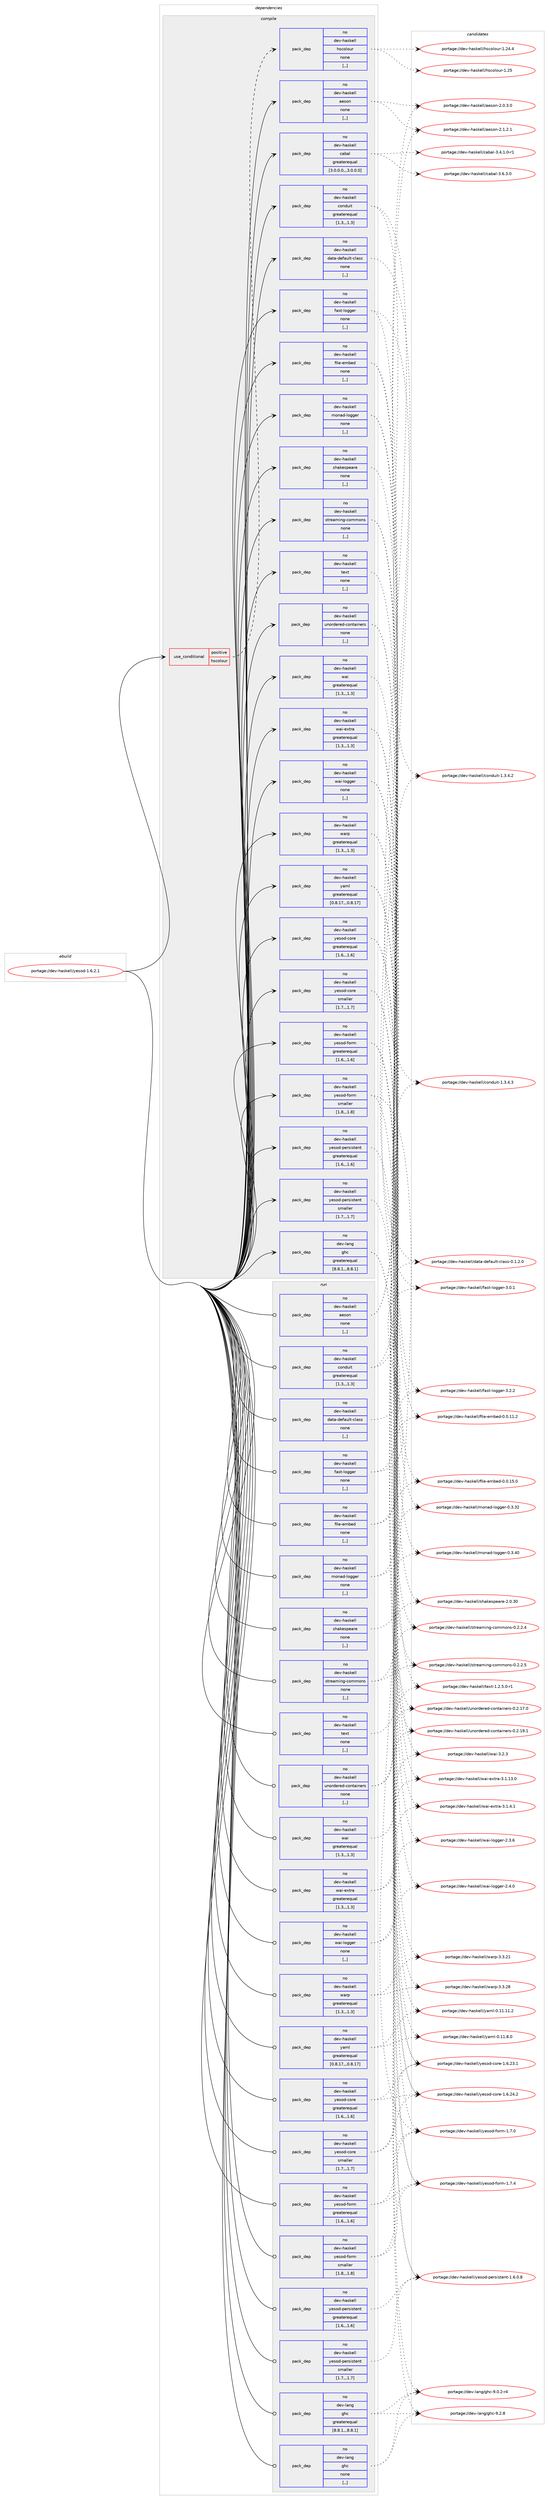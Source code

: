 digraph prolog {

# *************
# Graph options
# *************

newrank=true;
concentrate=true;
compound=true;
graph [rankdir=LR,fontname=Helvetica,fontsize=10,ranksep=1.5];#, ranksep=2.5, nodesep=0.2];
edge  [arrowhead=vee];
node  [fontname=Helvetica,fontsize=10];

# **********
# The ebuild
# **********

subgraph cluster_leftcol {
color=gray;
rank=same;
label=<<i>ebuild</i>>;
id [label="portage://dev-haskell/yesod-1.6.2.1", color=red, width=4, href="../dev-haskell/yesod-1.6.2.1.svg"];
}

# ****************
# The dependencies
# ****************

subgraph cluster_midcol {
color=gray;
label=<<i>dependencies</i>>;
subgraph cluster_compile {
fillcolor="#eeeeee";
style=filled;
label=<<i>compile</i>>;
subgraph cond20766 {
dependency89578 [label=<<TABLE BORDER="0" CELLBORDER="1" CELLSPACING="0" CELLPADDING="4"><TR><TD ROWSPAN="3" CELLPADDING="10">use_conditional</TD></TR><TR><TD>positive</TD></TR><TR><TD>hscolour</TD></TR></TABLE>>, shape=none, color=red];
subgraph pack67788 {
dependency89579 [label=<<TABLE BORDER="0" CELLBORDER="1" CELLSPACING="0" CELLPADDING="4" WIDTH="220"><TR><TD ROWSPAN="6" CELLPADDING="30">pack_dep</TD></TR><TR><TD WIDTH="110">no</TD></TR><TR><TD>dev-haskell</TD></TR><TR><TD>hscolour</TD></TR><TR><TD>none</TD></TR><TR><TD>[,,]</TD></TR></TABLE>>, shape=none, color=blue];
}
dependency89578:e -> dependency89579:w [weight=20,style="dashed",arrowhead="vee"];
}
id:e -> dependency89578:w [weight=20,style="solid",arrowhead="vee"];
subgraph pack67789 {
dependency89580 [label=<<TABLE BORDER="0" CELLBORDER="1" CELLSPACING="0" CELLPADDING="4" WIDTH="220"><TR><TD ROWSPAN="6" CELLPADDING="30">pack_dep</TD></TR><TR><TD WIDTH="110">no</TD></TR><TR><TD>dev-haskell</TD></TR><TR><TD>aeson</TD></TR><TR><TD>none</TD></TR><TR><TD>[,,]</TD></TR></TABLE>>, shape=none, color=blue];
}
id:e -> dependency89580:w [weight=20,style="solid",arrowhead="vee"];
subgraph pack67790 {
dependency89581 [label=<<TABLE BORDER="0" CELLBORDER="1" CELLSPACING="0" CELLPADDING="4" WIDTH="220"><TR><TD ROWSPAN="6" CELLPADDING="30">pack_dep</TD></TR><TR><TD WIDTH="110">no</TD></TR><TR><TD>dev-haskell</TD></TR><TR><TD>cabal</TD></TR><TR><TD>greaterequal</TD></TR><TR><TD>[3.0.0.0,,,3.0.0.0]</TD></TR></TABLE>>, shape=none, color=blue];
}
id:e -> dependency89581:w [weight=20,style="solid",arrowhead="vee"];
subgraph pack67791 {
dependency89582 [label=<<TABLE BORDER="0" CELLBORDER="1" CELLSPACING="0" CELLPADDING="4" WIDTH="220"><TR><TD ROWSPAN="6" CELLPADDING="30">pack_dep</TD></TR><TR><TD WIDTH="110">no</TD></TR><TR><TD>dev-haskell</TD></TR><TR><TD>conduit</TD></TR><TR><TD>greaterequal</TD></TR><TR><TD>[1.3,,,1.3]</TD></TR></TABLE>>, shape=none, color=blue];
}
id:e -> dependency89582:w [weight=20,style="solid",arrowhead="vee"];
subgraph pack67792 {
dependency89583 [label=<<TABLE BORDER="0" CELLBORDER="1" CELLSPACING="0" CELLPADDING="4" WIDTH="220"><TR><TD ROWSPAN="6" CELLPADDING="30">pack_dep</TD></TR><TR><TD WIDTH="110">no</TD></TR><TR><TD>dev-haskell</TD></TR><TR><TD>data-default-class</TD></TR><TR><TD>none</TD></TR><TR><TD>[,,]</TD></TR></TABLE>>, shape=none, color=blue];
}
id:e -> dependency89583:w [weight=20,style="solid",arrowhead="vee"];
subgraph pack67793 {
dependency89584 [label=<<TABLE BORDER="0" CELLBORDER="1" CELLSPACING="0" CELLPADDING="4" WIDTH="220"><TR><TD ROWSPAN="6" CELLPADDING="30">pack_dep</TD></TR><TR><TD WIDTH="110">no</TD></TR><TR><TD>dev-haskell</TD></TR><TR><TD>fast-logger</TD></TR><TR><TD>none</TD></TR><TR><TD>[,,]</TD></TR></TABLE>>, shape=none, color=blue];
}
id:e -> dependency89584:w [weight=20,style="solid",arrowhead="vee"];
subgraph pack67794 {
dependency89585 [label=<<TABLE BORDER="0" CELLBORDER="1" CELLSPACING="0" CELLPADDING="4" WIDTH="220"><TR><TD ROWSPAN="6" CELLPADDING="30">pack_dep</TD></TR><TR><TD WIDTH="110">no</TD></TR><TR><TD>dev-haskell</TD></TR><TR><TD>file-embed</TD></TR><TR><TD>none</TD></TR><TR><TD>[,,]</TD></TR></TABLE>>, shape=none, color=blue];
}
id:e -> dependency89585:w [weight=20,style="solid",arrowhead="vee"];
subgraph pack67795 {
dependency89586 [label=<<TABLE BORDER="0" CELLBORDER="1" CELLSPACING="0" CELLPADDING="4" WIDTH="220"><TR><TD ROWSPAN="6" CELLPADDING="30">pack_dep</TD></TR><TR><TD WIDTH="110">no</TD></TR><TR><TD>dev-haskell</TD></TR><TR><TD>monad-logger</TD></TR><TR><TD>none</TD></TR><TR><TD>[,,]</TD></TR></TABLE>>, shape=none, color=blue];
}
id:e -> dependency89586:w [weight=20,style="solid",arrowhead="vee"];
subgraph pack67796 {
dependency89587 [label=<<TABLE BORDER="0" CELLBORDER="1" CELLSPACING="0" CELLPADDING="4" WIDTH="220"><TR><TD ROWSPAN="6" CELLPADDING="30">pack_dep</TD></TR><TR><TD WIDTH="110">no</TD></TR><TR><TD>dev-haskell</TD></TR><TR><TD>shakespeare</TD></TR><TR><TD>none</TD></TR><TR><TD>[,,]</TD></TR></TABLE>>, shape=none, color=blue];
}
id:e -> dependency89587:w [weight=20,style="solid",arrowhead="vee"];
subgraph pack67797 {
dependency89588 [label=<<TABLE BORDER="0" CELLBORDER="1" CELLSPACING="0" CELLPADDING="4" WIDTH="220"><TR><TD ROWSPAN="6" CELLPADDING="30">pack_dep</TD></TR><TR><TD WIDTH="110">no</TD></TR><TR><TD>dev-haskell</TD></TR><TR><TD>streaming-commons</TD></TR><TR><TD>none</TD></TR><TR><TD>[,,]</TD></TR></TABLE>>, shape=none, color=blue];
}
id:e -> dependency89588:w [weight=20,style="solid",arrowhead="vee"];
subgraph pack67798 {
dependency89589 [label=<<TABLE BORDER="0" CELLBORDER="1" CELLSPACING="0" CELLPADDING="4" WIDTH="220"><TR><TD ROWSPAN="6" CELLPADDING="30">pack_dep</TD></TR><TR><TD WIDTH="110">no</TD></TR><TR><TD>dev-haskell</TD></TR><TR><TD>text</TD></TR><TR><TD>none</TD></TR><TR><TD>[,,]</TD></TR></TABLE>>, shape=none, color=blue];
}
id:e -> dependency89589:w [weight=20,style="solid",arrowhead="vee"];
subgraph pack67799 {
dependency89590 [label=<<TABLE BORDER="0" CELLBORDER="1" CELLSPACING="0" CELLPADDING="4" WIDTH="220"><TR><TD ROWSPAN="6" CELLPADDING="30">pack_dep</TD></TR><TR><TD WIDTH="110">no</TD></TR><TR><TD>dev-haskell</TD></TR><TR><TD>unordered-containers</TD></TR><TR><TD>none</TD></TR><TR><TD>[,,]</TD></TR></TABLE>>, shape=none, color=blue];
}
id:e -> dependency89590:w [weight=20,style="solid",arrowhead="vee"];
subgraph pack67800 {
dependency89591 [label=<<TABLE BORDER="0" CELLBORDER="1" CELLSPACING="0" CELLPADDING="4" WIDTH="220"><TR><TD ROWSPAN="6" CELLPADDING="30">pack_dep</TD></TR><TR><TD WIDTH="110">no</TD></TR><TR><TD>dev-haskell</TD></TR><TR><TD>wai</TD></TR><TR><TD>greaterequal</TD></TR><TR><TD>[1.3,,,1.3]</TD></TR></TABLE>>, shape=none, color=blue];
}
id:e -> dependency89591:w [weight=20,style="solid",arrowhead="vee"];
subgraph pack67801 {
dependency89592 [label=<<TABLE BORDER="0" CELLBORDER="1" CELLSPACING="0" CELLPADDING="4" WIDTH="220"><TR><TD ROWSPAN="6" CELLPADDING="30">pack_dep</TD></TR><TR><TD WIDTH="110">no</TD></TR><TR><TD>dev-haskell</TD></TR><TR><TD>wai-extra</TD></TR><TR><TD>greaterequal</TD></TR><TR><TD>[1.3,,,1.3]</TD></TR></TABLE>>, shape=none, color=blue];
}
id:e -> dependency89592:w [weight=20,style="solid",arrowhead="vee"];
subgraph pack67802 {
dependency89593 [label=<<TABLE BORDER="0" CELLBORDER="1" CELLSPACING="0" CELLPADDING="4" WIDTH="220"><TR><TD ROWSPAN="6" CELLPADDING="30">pack_dep</TD></TR><TR><TD WIDTH="110">no</TD></TR><TR><TD>dev-haskell</TD></TR><TR><TD>wai-logger</TD></TR><TR><TD>none</TD></TR><TR><TD>[,,]</TD></TR></TABLE>>, shape=none, color=blue];
}
id:e -> dependency89593:w [weight=20,style="solid",arrowhead="vee"];
subgraph pack67803 {
dependency89594 [label=<<TABLE BORDER="0" CELLBORDER="1" CELLSPACING="0" CELLPADDING="4" WIDTH="220"><TR><TD ROWSPAN="6" CELLPADDING="30">pack_dep</TD></TR><TR><TD WIDTH="110">no</TD></TR><TR><TD>dev-haskell</TD></TR><TR><TD>warp</TD></TR><TR><TD>greaterequal</TD></TR><TR><TD>[1.3,,,1.3]</TD></TR></TABLE>>, shape=none, color=blue];
}
id:e -> dependency89594:w [weight=20,style="solid",arrowhead="vee"];
subgraph pack67804 {
dependency89595 [label=<<TABLE BORDER="0" CELLBORDER="1" CELLSPACING="0" CELLPADDING="4" WIDTH="220"><TR><TD ROWSPAN="6" CELLPADDING="30">pack_dep</TD></TR><TR><TD WIDTH="110">no</TD></TR><TR><TD>dev-haskell</TD></TR><TR><TD>yaml</TD></TR><TR><TD>greaterequal</TD></TR><TR><TD>[0.8.17,,,0.8.17]</TD></TR></TABLE>>, shape=none, color=blue];
}
id:e -> dependency89595:w [weight=20,style="solid",arrowhead="vee"];
subgraph pack67805 {
dependency89596 [label=<<TABLE BORDER="0" CELLBORDER="1" CELLSPACING="0" CELLPADDING="4" WIDTH="220"><TR><TD ROWSPAN="6" CELLPADDING="30">pack_dep</TD></TR><TR><TD WIDTH="110">no</TD></TR><TR><TD>dev-haskell</TD></TR><TR><TD>yesod-core</TD></TR><TR><TD>greaterequal</TD></TR><TR><TD>[1.6,,,1.6]</TD></TR></TABLE>>, shape=none, color=blue];
}
id:e -> dependency89596:w [weight=20,style="solid",arrowhead="vee"];
subgraph pack67806 {
dependency89597 [label=<<TABLE BORDER="0" CELLBORDER="1" CELLSPACING="0" CELLPADDING="4" WIDTH="220"><TR><TD ROWSPAN="6" CELLPADDING="30">pack_dep</TD></TR><TR><TD WIDTH="110">no</TD></TR><TR><TD>dev-haskell</TD></TR><TR><TD>yesod-core</TD></TR><TR><TD>smaller</TD></TR><TR><TD>[1.7,,,1.7]</TD></TR></TABLE>>, shape=none, color=blue];
}
id:e -> dependency89597:w [weight=20,style="solid",arrowhead="vee"];
subgraph pack67807 {
dependency89598 [label=<<TABLE BORDER="0" CELLBORDER="1" CELLSPACING="0" CELLPADDING="4" WIDTH="220"><TR><TD ROWSPAN="6" CELLPADDING="30">pack_dep</TD></TR><TR><TD WIDTH="110">no</TD></TR><TR><TD>dev-haskell</TD></TR><TR><TD>yesod-form</TD></TR><TR><TD>greaterequal</TD></TR><TR><TD>[1.6,,,1.6]</TD></TR></TABLE>>, shape=none, color=blue];
}
id:e -> dependency89598:w [weight=20,style="solid",arrowhead="vee"];
subgraph pack67808 {
dependency89599 [label=<<TABLE BORDER="0" CELLBORDER="1" CELLSPACING="0" CELLPADDING="4" WIDTH="220"><TR><TD ROWSPAN="6" CELLPADDING="30">pack_dep</TD></TR><TR><TD WIDTH="110">no</TD></TR><TR><TD>dev-haskell</TD></TR><TR><TD>yesod-form</TD></TR><TR><TD>smaller</TD></TR><TR><TD>[1.8,,,1.8]</TD></TR></TABLE>>, shape=none, color=blue];
}
id:e -> dependency89599:w [weight=20,style="solid",arrowhead="vee"];
subgraph pack67809 {
dependency89600 [label=<<TABLE BORDER="0" CELLBORDER="1" CELLSPACING="0" CELLPADDING="4" WIDTH="220"><TR><TD ROWSPAN="6" CELLPADDING="30">pack_dep</TD></TR><TR><TD WIDTH="110">no</TD></TR><TR><TD>dev-haskell</TD></TR><TR><TD>yesod-persistent</TD></TR><TR><TD>greaterequal</TD></TR><TR><TD>[1.6,,,1.6]</TD></TR></TABLE>>, shape=none, color=blue];
}
id:e -> dependency89600:w [weight=20,style="solid",arrowhead="vee"];
subgraph pack67810 {
dependency89601 [label=<<TABLE BORDER="0" CELLBORDER="1" CELLSPACING="0" CELLPADDING="4" WIDTH="220"><TR><TD ROWSPAN="6" CELLPADDING="30">pack_dep</TD></TR><TR><TD WIDTH="110">no</TD></TR><TR><TD>dev-haskell</TD></TR><TR><TD>yesod-persistent</TD></TR><TR><TD>smaller</TD></TR><TR><TD>[1.7,,,1.7]</TD></TR></TABLE>>, shape=none, color=blue];
}
id:e -> dependency89601:w [weight=20,style="solid",arrowhead="vee"];
subgraph pack67811 {
dependency89602 [label=<<TABLE BORDER="0" CELLBORDER="1" CELLSPACING="0" CELLPADDING="4" WIDTH="220"><TR><TD ROWSPAN="6" CELLPADDING="30">pack_dep</TD></TR><TR><TD WIDTH="110">no</TD></TR><TR><TD>dev-lang</TD></TR><TR><TD>ghc</TD></TR><TR><TD>greaterequal</TD></TR><TR><TD>[8.8.1,,,8.8.1]</TD></TR></TABLE>>, shape=none, color=blue];
}
id:e -> dependency89602:w [weight=20,style="solid",arrowhead="vee"];
}
subgraph cluster_compileandrun {
fillcolor="#eeeeee";
style=filled;
label=<<i>compile and run</i>>;
}
subgraph cluster_run {
fillcolor="#eeeeee";
style=filled;
label=<<i>run</i>>;
subgraph pack67812 {
dependency89603 [label=<<TABLE BORDER="0" CELLBORDER="1" CELLSPACING="0" CELLPADDING="4" WIDTH="220"><TR><TD ROWSPAN="6" CELLPADDING="30">pack_dep</TD></TR><TR><TD WIDTH="110">no</TD></TR><TR><TD>dev-haskell</TD></TR><TR><TD>aeson</TD></TR><TR><TD>none</TD></TR><TR><TD>[,,]</TD></TR></TABLE>>, shape=none, color=blue];
}
id:e -> dependency89603:w [weight=20,style="solid",arrowhead="odot"];
subgraph pack67813 {
dependency89604 [label=<<TABLE BORDER="0" CELLBORDER="1" CELLSPACING="0" CELLPADDING="4" WIDTH="220"><TR><TD ROWSPAN="6" CELLPADDING="30">pack_dep</TD></TR><TR><TD WIDTH="110">no</TD></TR><TR><TD>dev-haskell</TD></TR><TR><TD>conduit</TD></TR><TR><TD>greaterequal</TD></TR><TR><TD>[1.3,,,1.3]</TD></TR></TABLE>>, shape=none, color=blue];
}
id:e -> dependency89604:w [weight=20,style="solid",arrowhead="odot"];
subgraph pack67814 {
dependency89605 [label=<<TABLE BORDER="0" CELLBORDER="1" CELLSPACING="0" CELLPADDING="4" WIDTH="220"><TR><TD ROWSPAN="6" CELLPADDING="30">pack_dep</TD></TR><TR><TD WIDTH="110">no</TD></TR><TR><TD>dev-haskell</TD></TR><TR><TD>data-default-class</TD></TR><TR><TD>none</TD></TR><TR><TD>[,,]</TD></TR></TABLE>>, shape=none, color=blue];
}
id:e -> dependency89605:w [weight=20,style="solid",arrowhead="odot"];
subgraph pack67815 {
dependency89606 [label=<<TABLE BORDER="0" CELLBORDER="1" CELLSPACING="0" CELLPADDING="4" WIDTH="220"><TR><TD ROWSPAN="6" CELLPADDING="30">pack_dep</TD></TR><TR><TD WIDTH="110">no</TD></TR><TR><TD>dev-haskell</TD></TR><TR><TD>fast-logger</TD></TR><TR><TD>none</TD></TR><TR><TD>[,,]</TD></TR></TABLE>>, shape=none, color=blue];
}
id:e -> dependency89606:w [weight=20,style="solid",arrowhead="odot"];
subgraph pack67816 {
dependency89607 [label=<<TABLE BORDER="0" CELLBORDER="1" CELLSPACING="0" CELLPADDING="4" WIDTH="220"><TR><TD ROWSPAN="6" CELLPADDING="30">pack_dep</TD></TR><TR><TD WIDTH="110">no</TD></TR><TR><TD>dev-haskell</TD></TR><TR><TD>file-embed</TD></TR><TR><TD>none</TD></TR><TR><TD>[,,]</TD></TR></TABLE>>, shape=none, color=blue];
}
id:e -> dependency89607:w [weight=20,style="solid",arrowhead="odot"];
subgraph pack67817 {
dependency89608 [label=<<TABLE BORDER="0" CELLBORDER="1" CELLSPACING="0" CELLPADDING="4" WIDTH="220"><TR><TD ROWSPAN="6" CELLPADDING="30">pack_dep</TD></TR><TR><TD WIDTH="110">no</TD></TR><TR><TD>dev-haskell</TD></TR><TR><TD>monad-logger</TD></TR><TR><TD>none</TD></TR><TR><TD>[,,]</TD></TR></TABLE>>, shape=none, color=blue];
}
id:e -> dependency89608:w [weight=20,style="solid",arrowhead="odot"];
subgraph pack67818 {
dependency89609 [label=<<TABLE BORDER="0" CELLBORDER="1" CELLSPACING="0" CELLPADDING="4" WIDTH="220"><TR><TD ROWSPAN="6" CELLPADDING="30">pack_dep</TD></TR><TR><TD WIDTH="110">no</TD></TR><TR><TD>dev-haskell</TD></TR><TR><TD>shakespeare</TD></TR><TR><TD>none</TD></TR><TR><TD>[,,]</TD></TR></TABLE>>, shape=none, color=blue];
}
id:e -> dependency89609:w [weight=20,style="solid",arrowhead="odot"];
subgraph pack67819 {
dependency89610 [label=<<TABLE BORDER="0" CELLBORDER="1" CELLSPACING="0" CELLPADDING="4" WIDTH="220"><TR><TD ROWSPAN="6" CELLPADDING="30">pack_dep</TD></TR><TR><TD WIDTH="110">no</TD></TR><TR><TD>dev-haskell</TD></TR><TR><TD>streaming-commons</TD></TR><TR><TD>none</TD></TR><TR><TD>[,,]</TD></TR></TABLE>>, shape=none, color=blue];
}
id:e -> dependency89610:w [weight=20,style="solid",arrowhead="odot"];
subgraph pack67820 {
dependency89611 [label=<<TABLE BORDER="0" CELLBORDER="1" CELLSPACING="0" CELLPADDING="4" WIDTH="220"><TR><TD ROWSPAN="6" CELLPADDING="30">pack_dep</TD></TR><TR><TD WIDTH="110">no</TD></TR><TR><TD>dev-haskell</TD></TR><TR><TD>text</TD></TR><TR><TD>none</TD></TR><TR><TD>[,,]</TD></TR></TABLE>>, shape=none, color=blue];
}
id:e -> dependency89611:w [weight=20,style="solid",arrowhead="odot"];
subgraph pack67821 {
dependency89612 [label=<<TABLE BORDER="0" CELLBORDER="1" CELLSPACING="0" CELLPADDING="4" WIDTH="220"><TR><TD ROWSPAN="6" CELLPADDING="30">pack_dep</TD></TR><TR><TD WIDTH="110">no</TD></TR><TR><TD>dev-haskell</TD></TR><TR><TD>unordered-containers</TD></TR><TR><TD>none</TD></TR><TR><TD>[,,]</TD></TR></TABLE>>, shape=none, color=blue];
}
id:e -> dependency89612:w [weight=20,style="solid",arrowhead="odot"];
subgraph pack67822 {
dependency89613 [label=<<TABLE BORDER="0" CELLBORDER="1" CELLSPACING="0" CELLPADDING="4" WIDTH="220"><TR><TD ROWSPAN="6" CELLPADDING="30">pack_dep</TD></TR><TR><TD WIDTH="110">no</TD></TR><TR><TD>dev-haskell</TD></TR><TR><TD>wai</TD></TR><TR><TD>greaterequal</TD></TR><TR><TD>[1.3,,,1.3]</TD></TR></TABLE>>, shape=none, color=blue];
}
id:e -> dependency89613:w [weight=20,style="solid",arrowhead="odot"];
subgraph pack67823 {
dependency89614 [label=<<TABLE BORDER="0" CELLBORDER="1" CELLSPACING="0" CELLPADDING="4" WIDTH="220"><TR><TD ROWSPAN="6" CELLPADDING="30">pack_dep</TD></TR><TR><TD WIDTH="110">no</TD></TR><TR><TD>dev-haskell</TD></TR><TR><TD>wai-extra</TD></TR><TR><TD>greaterequal</TD></TR><TR><TD>[1.3,,,1.3]</TD></TR></TABLE>>, shape=none, color=blue];
}
id:e -> dependency89614:w [weight=20,style="solid",arrowhead="odot"];
subgraph pack67824 {
dependency89615 [label=<<TABLE BORDER="0" CELLBORDER="1" CELLSPACING="0" CELLPADDING="4" WIDTH="220"><TR><TD ROWSPAN="6" CELLPADDING="30">pack_dep</TD></TR><TR><TD WIDTH="110">no</TD></TR><TR><TD>dev-haskell</TD></TR><TR><TD>wai-logger</TD></TR><TR><TD>none</TD></TR><TR><TD>[,,]</TD></TR></TABLE>>, shape=none, color=blue];
}
id:e -> dependency89615:w [weight=20,style="solid",arrowhead="odot"];
subgraph pack67825 {
dependency89616 [label=<<TABLE BORDER="0" CELLBORDER="1" CELLSPACING="0" CELLPADDING="4" WIDTH="220"><TR><TD ROWSPAN="6" CELLPADDING="30">pack_dep</TD></TR><TR><TD WIDTH="110">no</TD></TR><TR><TD>dev-haskell</TD></TR><TR><TD>warp</TD></TR><TR><TD>greaterequal</TD></TR><TR><TD>[1.3,,,1.3]</TD></TR></TABLE>>, shape=none, color=blue];
}
id:e -> dependency89616:w [weight=20,style="solid",arrowhead="odot"];
subgraph pack67826 {
dependency89617 [label=<<TABLE BORDER="0" CELLBORDER="1" CELLSPACING="0" CELLPADDING="4" WIDTH="220"><TR><TD ROWSPAN="6" CELLPADDING="30">pack_dep</TD></TR><TR><TD WIDTH="110">no</TD></TR><TR><TD>dev-haskell</TD></TR><TR><TD>yaml</TD></TR><TR><TD>greaterequal</TD></TR><TR><TD>[0.8.17,,,0.8.17]</TD></TR></TABLE>>, shape=none, color=blue];
}
id:e -> dependency89617:w [weight=20,style="solid",arrowhead="odot"];
subgraph pack67827 {
dependency89618 [label=<<TABLE BORDER="0" CELLBORDER="1" CELLSPACING="0" CELLPADDING="4" WIDTH="220"><TR><TD ROWSPAN="6" CELLPADDING="30">pack_dep</TD></TR><TR><TD WIDTH="110">no</TD></TR><TR><TD>dev-haskell</TD></TR><TR><TD>yesod-core</TD></TR><TR><TD>greaterequal</TD></TR><TR><TD>[1.6,,,1.6]</TD></TR></TABLE>>, shape=none, color=blue];
}
id:e -> dependency89618:w [weight=20,style="solid",arrowhead="odot"];
subgraph pack67828 {
dependency89619 [label=<<TABLE BORDER="0" CELLBORDER="1" CELLSPACING="0" CELLPADDING="4" WIDTH="220"><TR><TD ROWSPAN="6" CELLPADDING="30">pack_dep</TD></TR><TR><TD WIDTH="110">no</TD></TR><TR><TD>dev-haskell</TD></TR><TR><TD>yesod-core</TD></TR><TR><TD>smaller</TD></TR><TR><TD>[1.7,,,1.7]</TD></TR></TABLE>>, shape=none, color=blue];
}
id:e -> dependency89619:w [weight=20,style="solid",arrowhead="odot"];
subgraph pack67829 {
dependency89620 [label=<<TABLE BORDER="0" CELLBORDER="1" CELLSPACING="0" CELLPADDING="4" WIDTH="220"><TR><TD ROWSPAN="6" CELLPADDING="30">pack_dep</TD></TR><TR><TD WIDTH="110">no</TD></TR><TR><TD>dev-haskell</TD></TR><TR><TD>yesod-form</TD></TR><TR><TD>greaterequal</TD></TR><TR><TD>[1.6,,,1.6]</TD></TR></TABLE>>, shape=none, color=blue];
}
id:e -> dependency89620:w [weight=20,style="solid",arrowhead="odot"];
subgraph pack67830 {
dependency89621 [label=<<TABLE BORDER="0" CELLBORDER="1" CELLSPACING="0" CELLPADDING="4" WIDTH="220"><TR><TD ROWSPAN="6" CELLPADDING="30">pack_dep</TD></TR><TR><TD WIDTH="110">no</TD></TR><TR><TD>dev-haskell</TD></TR><TR><TD>yesod-form</TD></TR><TR><TD>smaller</TD></TR><TR><TD>[1.8,,,1.8]</TD></TR></TABLE>>, shape=none, color=blue];
}
id:e -> dependency89621:w [weight=20,style="solid",arrowhead="odot"];
subgraph pack67831 {
dependency89622 [label=<<TABLE BORDER="0" CELLBORDER="1" CELLSPACING="0" CELLPADDING="4" WIDTH="220"><TR><TD ROWSPAN="6" CELLPADDING="30">pack_dep</TD></TR><TR><TD WIDTH="110">no</TD></TR><TR><TD>dev-haskell</TD></TR><TR><TD>yesod-persistent</TD></TR><TR><TD>greaterequal</TD></TR><TR><TD>[1.6,,,1.6]</TD></TR></TABLE>>, shape=none, color=blue];
}
id:e -> dependency89622:w [weight=20,style="solid",arrowhead="odot"];
subgraph pack67832 {
dependency89623 [label=<<TABLE BORDER="0" CELLBORDER="1" CELLSPACING="0" CELLPADDING="4" WIDTH="220"><TR><TD ROWSPAN="6" CELLPADDING="30">pack_dep</TD></TR><TR><TD WIDTH="110">no</TD></TR><TR><TD>dev-haskell</TD></TR><TR><TD>yesod-persistent</TD></TR><TR><TD>smaller</TD></TR><TR><TD>[1.7,,,1.7]</TD></TR></TABLE>>, shape=none, color=blue];
}
id:e -> dependency89623:w [weight=20,style="solid",arrowhead="odot"];
subgraph pack67833 {
dependency89624 [label=<<TABLE BORDER="0" CELLBORDER="1" CELLSPACING="0" CELLPADDING="4" WIDTH="220"><TR><TD ROWSPAN="6" CELLPADDING="30">pack_dep</TD></TR><TR><TD WIDTH="110">no</TD></TR><TR><TD>dev-lang</TD></TR><TR><TD>ghc</TD></TR><TR><TD>greaterequal</TD></TR><TR><TD>[8.8.1,,,8.8.1]</TD></TR></TABLE>>, shape=none, color=blue];
}
id:e -> dependency89624:w [weight=20,style="solid",arrowhead="odot"];
subgraph pack67834 {
dependency89625 [label=<<TABLE BORDER="0" CELLBORDER="1" CELLSPACING="0" CELLPADDING="4" WIDTH="220"><TR><TD ROWSPAN="6" CELLPADDING="30">pack_dep</TD></TR><TR><TD WIDTH="110">no</TD></TR><TR><TD>dev-lang</TD></TR><TR><TD>ghc</TD></TR><TR><TD>none</TD></TR><TR><TD>[,,]</TD></TR></TABLE>>, shape=none, color=blue];
}
id:e -> dependency89625:w [weight=20,style="solid",arrowhead="odot"];
}
}

# **************
# The candidates
# **************

subgraph cluster_choices {
rank=same;
color=gray;
label=<<i>candidates</i>>;

subgraph choice67788 {
color=black;
nodesep=1;
choice1001011184510497115107101108108471041159911110811111711445494650524652 [label="portage://dev-haskell/hscolour-1.24.4", color=red, width=4,href="../dev-haskell/hscolour-1.24.4.svg"];
choice100101118451049711510710110810847104115991111081111171144549465053 [label="portage://dev-haskell/hscolour-1.25", color=red, width=4,href="../dev-haskell/hscolour-1.25.svg"];
dependency89579:e -> choice1001011184510497115107101108108471041159911110811111711445494650524652:w [style=dotted,weight="100"];
dependency89579:e -> choice100101118451049711510710110810847104115991111081111171144549465053:w [style=dotted,weight="100"];
}
subgraph choice67789 {
color=black;
nodesep=1;
choice100101118451049711510710110810847971011151111104550464846514648 [label="portage://dev-haskell/aeson-2.0.3.0", color=red, width=4,href="../dev-haskell/aeson-2.0.3.0.svg"];
choice100101118451049711510710110810847971011151111104550464946504649 [label="portage://dev-haskell/aeson-2.1.2.1", color=red, width=4,href="../dev-haskell/aeson-2.1.2.1.svg"];
dependency89580:e -> choice100101118451049711510710110810847971011151111104550464846514648:w [style=dotted,weight="100"];
dependency89580:e -> choice100101118451049711510710110810847971011151111104550464946504649:w [style=dotted,weight="100"];
}
subgraph choice67790 {
color=black;
nodesep=1;
choice1001011184510497115107101108108479997989710845514652464946484511449 [label="portage://dev-haskell/cabal-3.4.1.0-r1", color=red, width=4,href="../dev-haskell/cabal-3.4.1.0-r1.svg"];
choice100101118451049711510710110810847999798971084551465446514648 [label="portage://dev-haskell/cabal-3.6.3.0", color=red, width=4,href="../dev-haskell/cabal-3.6.3.0.svg"];
dependency89581:e -> choice1001011184510497115107101108108479997989710845514652464946484511449:w [style=dotted,weight="100"];
dependency89581:e -> choice100101118451049711510710110810847999798971084551465446514648:w [style=dotted,weight="100"];
}
subgraph choice67791 {
color=black;
nodesep=1;
choice100101118451049711510710110810847991111101001171051164549465146524650 [label="portage://dev-haskell/conduit-1.3.4.2", color=red, width=4,href="../dev-haskell/conduit-1.3.4.2.svg"];
choice100101118451049711510710110810847991111101001171051164549465146524651 [label="portage://dev-haskell/conduit-1.3.4.3", color=red, width=4,href="../dev-haskell/conduit-1.3.4.3.svg"];
dependency89582:e -> choice100101118451049711510710110810847991111101001171051164549465146524650:w [style=dotted,weight="100"];
dependency89582:e -> choice100101118451049711510710110810847991111101001171051164549465146524651:w [style=dotted,weight="100"];
}
subgraph choice67792 {
color=black;
nodesep=1;
choice100101118451049711510710110810847100971169745100101102971171081164599108971151154548464946504648 [label="portage://dev-haskell/data-default-class-0.1.2.0", color=red, width=4,href="../dev-haskell/data-default-class-0.1.2.0.svg"];
dependency89583:e -> choice100101118451049711510710110810847100971169745100101102971171081164599108971151154548464946504648:w [style=dotted,weight="100"];
}
subgraph choice67793 {
color=black;
nodesep=1;
choice1001011184510497115107101108108471029711511645108111103103101114455146484649 [label="portage://dev-haskell/fast-logger-3.0.1", color=red, width=4,href="../dev-haskell/fast-logger-3.0.1.svg"];
choice1001011184510497115107101108108471029711511645108111103103101114455146504650 [label="portage://dev-haskell/fast-logger-3.2.2", color=red, width=4,href="../dev-haskell/fast-logger-3.2.2.svg"];
dependency89584:e -> choice1001011184510497115107101108108471029711511645108111103103101114455146484649:w [style=dotted,weight="100"];
dependency89584:e -> choice1001011184510497115107101108108471029711511645108111103103101114455146504650:w [style=dotted,weight="100"];
}
subgraph choice67794 {
color=black;
nodesep=1;
choice1001011184510497115107101108108471021051081014510110998101100454846484649494650 [label="portage://dev-haskell/file-embed-0.0.11.2", color=red, width=4,href="../dev-haskell/file-embed-0.0.11.2.svg"];
choice1001011184510497115107101108108471021051081014510110998101100454846484649534648 [label="portage://dev-haskell/file-embed-0.0.15.0", color=red, width=4,href="../dev-haskell/file-embed-0.0.15.0.svg"];
dependency89585:e -> choice1001011184510497115107101108108471021051081014510110998101100454846484649494650:w [style=dotted,weight="100"];
dependency89585:e -> choice1001011184510497115107101108108471021051081014510110998101100454846484649534648:w [style=dotted,weight="100"];
}
subgraph choice67795 {
color=black;
nodesep=1;
choice100101118451049711510710110810847109111110971004510811110310310111445484651465150 [label="portage://dev-haskell/monad-logger-0.3.32", color=red, width=4,href="../dev-haskell/monad-logger-0.3.32.svg"];
choice100101118451049711510710110810847109111110971004510811110310310111445484651465248 [label="portage://dev-haskell/monad-logger-0.3.40", color=red, width=4,href="../dev-haskell/monad-logger-0.3.40.svg"];
dependency89586:e -> choice100101118451049711510710110810847109111110971004510811110310310111445484651465150:w [style=dotted,weight="100"];
dependency89586:e -> choice100101118451049711510710110810847109111110971004510811110310310111445484651465248:w [style=dotted,weight="100"];
}
subgraph choice67796 {
color=black;
nodesep=1;
choice100101118451049711510710110810847115104971071011151121019711410145504648465148 [label="portage://dev-haskell/shakespeare-2.0.30", color=red, width=4,href="../dev-haskell/shakespeare-2.0.30.svg"];
dependency89587:e -> choice100101118451049711510710110810847115104971071011151121019711410145504648465148:w [style=dotted,weight="100"];
}
subgraph choice67797 {
color=black;
nodesep=1;
choice1001011184510497115107101108108471151161141019710910511010345991111091091111101154548465046504652 [label="portage://dev-haskell/streaming-commons-0.2.2.4", color=red, width=4,href="../dev-haskell/streaming-commons-0.2.2.4.svg"];
choice1001011184510497115107101108108471151161141019710910511010345991111091091111101154548465046504653 [label="portage://dev-haskell/streaming-commons-0.2.2.5", color=red, width=4,href="../dev-haskell/streaming-commons-0.2.2.5.svg"];
dependency89588:e -> choice1001011184510497115107101108108471151161141019710910511010345991111091091111101154548465046504652:w [style=dotted,weight="100"];
dependency89588:e -> choice1001011184510497115107101108108471151161141019710910511010345991111091091111101154548465046504653:w [style=dotted,weight="100"];
}
subgraph choice67798 {
color=black;
nodesep=1;
choice10010111845104971151071011081084711610112011645494650465346484511449 [label="portage://dev-haskell/text-1.2.5.0-r1", color=red, width=4,href="../dev-haskell/text-1.2.5.0-r1.svg"];
dependency89589:e -> choice10010111845104971151071011081084711610112011645494650465346484511449:w [style=dotted,weight="100"];
}
subgraph choice67799 {
color=black;
nodesep=1;
choice100101118451049711510710110810847117110111114100101114101100459911111011697105110101114115454846504649554648 [label="portage://dev-haskell/unordered-containers-0.2.17.0", color=red, width=4,href="../dev-haskell/unordered-containers-0.2.17.0.svg"];
choice100101118451049711510710110810847117110111114100101114101100459911111011697105110101114115454846504649574649 [label="portage://dev-haskell/unordered-containers-0.2.19.1", color=red, width=4,href="../dev-haskell/unordered-containers-0.2.19.1.svg"];
dependency89590:e -> choice100101118451049711510710110810847117110111114100101114101100459911111011697105110101114115454846504649554648:w [style=dotted,weight="100"];
dependency89590:e -> choice100101118451049711510710110810847117110111114100101114101100459911111011697105110101114115454846504649574649:w [style=dotted,weight="100"];
}
subgraph choice67800 {
color=black;
nodesep=1;
choice10010111845104971151071011081084711997105455146504651 [label="portage://dev-haskell/wai-3.2.3", color=red, width=4,href="../dev-haskell/wai-3.2.3.svg"];
dependency89591:e -> choice10010111845104971151071011081084711997105455146504651:w [style=dotted,weight="100"];
}
subgraph choice67801 {
color=black;
nodesep=1;
choice100101118451049711510710110810847119971054510112011611497455146494649514648 [label="portage://dev-haskell/wai-extra-3.1.13.0", color=red, width=4,href="../dev-haskell/wai-extra-3.1.13.0.svg"];
choice1001011184510497115107101108108471199710545101120116114974551464946524649 [label="portage://dev-haskell/wai-extra-3.1.4.1", color=red, width=4,href="../dev-haskell/wai-extra-3.1.4.1.svg"];
dependency89592:e -> choice100101118451049711510710110810847119971054510112011611497455146494649514648:w [style=dotted,weight="100"];
dependency89592:e -> choice1001011184510497115107101108108471199710545101120116114974551464946524649:w [style=dotted,weight="100"];
}
subgraph choice67802 {
color=black;
nodesep=1;
choice1001011184510497115107101108108471199710545108111103103101114455046514654 [label="portage://dev-haskell/wai-logger-2.3.6", color=red, width=4,href="../dev-haskell/wai-logger-2.3.6.svg"];
choice1001011184510497115107101108108471199710545108111103103101114455046524648 [label="portage://dev-haskell/wai-logger-2.4.0", color=red, width=4,href="../dev-haskell/wai-logger-2.4.0.svg"];
dependency89593:e -> choice1001011184510497115107101108108471199710545108111103103101114455046514654:w [style=dotted,weight="100"];
dependency89593:e -> choice1001011184510497115107101108108471199710545108111103103101114455046524648:w [style=dotted,weight="100"];
}
subgraph choice67803 {
color=black;
nodesep=1;
choice1001011184510497115107101108108471199711411245514651465049 [label="portage://dev-haskell/warp-3.3.21", color=red, width=4,href="../dev-haskell/warp-3.3.21.svg"];
choice1001011184510497115107101108108471199711411245514651465056 [label="portage://dev-haskell/warp-3.3.28", color=red, width=4,href="../dev-haskell/warp-3.3.28.svg"];
dependency89594:e -> choice1001011184510497115107101108108471199711411245514651465049:w [style=dotted,weight="100"];
dependency89594:e -> choice1001011184510497115107101108108471199711411245514651465056:w [style=dotted,weight="100"];
}
subgraph choice67804 {
color=black;
nodesep=1;
choice1001011184510497115107101108108471219710910845484649494649494650 [label="portage://dev-haskell/yaml-0.11.11.2", color=red, width=4,href="../dev-haskell/yaml-0.11.11.2.svg"];
choice10010111845104971151071011081084712197109108454846494946564648 [label="portage://dev-haskell/yaml-0.11.8.0", color=red, width=4,href="../dev-haskell/yaml-0.11.8.0.svg"];
dependency89595:e -> choice1001011184510497115107101108108471219710910845484649494649494650:w [style=dotted,weight="100"];
dependency89595:e -> choice10010111845104971151071011081084712197109108454846494946564648:w [style=dotted,weight="100"];
}
subgraph choice67805 {
color=black;
nodesep=1;
choice1001011184510497115107101108108471211011151111004599111114101454946544650514649 [label="portage://dev-haskell/yesod-core-1.6.23.1", color=red, width=4,href="../dev-haskell/yesod-core-1.6.23.1.svg"];
choice1001011184510497115107101108108471211011151111004599111114101454946544650524650 [label="portage://dev-haskell/yesod-core-1.6.24.2", color=red, width=4,href="../dev-haskell/yesod-core-1.6.24.2.svg"];
dependency89596:e -> choice1001011184510497115107101108108471211011151111004599111114101454946544650514649:w [style=dotted,weight="100"];
dependency89596:e -> choice1001011184510497115107101108108471211011151111004599111114101454946544650524650:w [style=dotted,weight="100"];
}
subgraph choice67806 {
color=black;
nodesep=1;
choice1001011184510497115107101108108471211011151111004599111114101454946544650514649 [label="portage://dev-haskell/yesod-core-1.6.23.1", color=red, width=4,href="../dev-haskell/yesod-core-1.6.23.1.svg"];
choice1001011184510497115107101108108471211011151111004599111114101454946544650524650 [label="portage://dev-haskell/yesod-core-1.6.24.2", color=red, width=4,href="../dev-haskell/yesod-core-1.6.24.2.svg"];
dependency89597:e -> choice1001011184510497115107101108108471211011151111004599111114101454946544650514649:w [style=dotted,weight="100"];
dependency89597:e -> choice1001011184510497115107101108108471211011151111004599111114101454946544650524650:w [style=dotted,weight="100"];
}
subgraph choice67807 {
color=black;
nodesep=1;
choice10010111845104971151071011081084712110111511110045102111114109454946554648 [label="portage://dev-haskell/yesod-form-1.7.0", color=red, width=4,href="../dev-haskell/yesod-form-1.7.0.svg"];
choice10010111845104971151071011081084712110111511110045102111114109454946554652 [label="portage://dev-haskell/yesod-form-1.7.4", color=red, width=4,href="../dev-haskell/yesod-form-1.7.4.svg"];
dependency89598:e -> choice10010111845104971151071011081084712110111511110045102111114109454946554648:w [style=dotted,weight="100"];
dependency89598:e -> choice10010111845104971151071011081084712110111511110045102111114109454946554652:w [style=dotted,weight="100"];
}
subgraph choice67808 {
color=black;
nodesep=1;
choice10010111845104971151071011081084712110111511110045102111114109454946554648 [label="portage://dev-haskell/yesod-form-1.7.0", color=red, width=4,href="../dev-haskell/yesod-form-1.7.0.svg"];
choice10010111845104971151071011081084712110111511110045102111114109454946554652 [label="portage://dev-haskell/yesod-form-1.7.4", color=red, width=4,href="../dev-haskell/yesod-form-1.7.4.svg"];
dependency89599:e -> choice10010111845104971151071011081084712110111511110045102111114109454946554648:w [style=dotted,weight="100"];
dependency89599:e -> choice10010111845104971151071011081084712110111511110045102111114109454946554652:w [style=dotted,weight="100"];
}
subgraph choice67809 {
color=black;
nodesep=1;
choice100101118451049711510710110810847121101115111100451121011141151051151161011101164549465446484656 [label="portage://dev-haskell/yesod-persistent-1.6.0.8", color=red, width=4,href="../dev-haskell/yesod-persistent-1.6.0.8.svg"];
dependency89600:e -> choice100101118451049711510710110810847121101115111100451121011141151051151161011101164549465446484656:w [style=dotted,weight="100"];
}
subgraph choice67810 {
color=black;
nodesep=1;
choice100101118451049711510710110810847121101115111100451121011141151051151161011101164549465446484656 [label="portage://dev-haskell/yesod-persistent-1.6.0.8", color=red, width=4,href="../dev-haskell/yesod-persistent-1.6.0.8.svg"];
dependency89601:e -> choice100101118451049711510710110810847121101115111100451121011141151051151161011101164549465446484656:w [style=dotted,weight="100"];
}
subgraph choice67811 {
color=black;
nodesep=1;
choice100101118451089711010347103104994557464846504511452 [label="portage://dev-lang/ghc-9.0.2-r4", color=red, width=4,href="../dev-lang/ghc-9.0.2-r4.svg"];
choice10010111845108971101034710310499455746504656 [label="portage://dev-lang/ghc-9.2.8", color=red, width=4,href="../dev-lang/ghc-9.2.8.svg"];
dependency89602:e -> choice100101118451089711010347103104994557464846504511452:w [style=dotted,weight="100"];
dependency89602:e -> choice10010111845108971101034710310499455746504656:w [style=dotted,weight="100"];
}
subgraph choice67812 {
color=black;
nodesep=1;
choice100101118451049711510710110810847971011151111104550464846514648 [label="portage://dev-haskell/aeson-2.0.3.0", color=red, width=4,href="../dev-haskell/aeson-2.0.3.0.svg"];
choice100101118451049711510710110810847971011151111104550464946504649 [label="portage://dev-haskell/aeson-2.1.2.1", color=red, width=4,href="../dev-haskell/aeson-2.1.2.1.svg"];
dependency89603:e -> choice100101118451049711510710110810847971011151111104550464846514648:w [style=dotted,weight="100"];
dependency89603:e -> choice100101118451049711510710110810847971011151111104550464946504649:w [style=dotted,weight="100"];
}
subgraph choice67813 {
color=black;
nodesep=1;
choice100101118451049711510710110810847991111101001171051164549465146524650 [label="portage://dev-haskell/conduit-1.3.4.2", color=red, width=4,href="../dev-haskell/conduit-1.3.4.2.svg"];
choice100101118451049711510710110810847991111101001171051164549465146524651 [label="portage://dev-haskell/conduit-1.3.4.3", color=red, width=4,href="../dev-haskell/conduit-1.3.4.3.svg"];
dependency89604:e -> choice100101118451049711510710110810847991111101001171051164549465146524650:w [style=dotted,weight="100"];
dependency89604:e -> choice100101118451049711510710110810847991111101001171051164549465146524651:w [style=dotted,weight="100"];
}
subgraph choice67814 {
color=black;
nodesep=1;
choice100101118451049711510710110810847100971169745100101102971171081164599108971151154548464946504648 [label="portage://dev-haskell/data-default-class-0.1.2.0", color=red, width=4,href="../dev-haskell/data-default-class-0.1.2.0.svg"];
dependency89605:e -> choice100101118451049711510710110810847100971169745100101102971171081164599108971151154548464946504648:w [style=dotted,weight="100"];
}
subgraph choice67815 {
color=black;
nodesep=1;
choice1001011184510497115107101108108471029711511645108111103103101114455146484649 [label="portage://dev-haskell/fast-logger-3.0.1", color=red, width=4,href="../dev-haskell/fast-logger-3.0.1.svg"];
choice1001011184510497115107101108108471029711511645108111103103101114455146504650 [label="portage://dev-haskell/fast-logger-3.2.2", color=red, width=4,href="../dev-haskell/fast-logger-3.2.2.svg"];
dependency89606:e -> choice1001011184510497115107101108108471029711511645108111103103101114455146484649:w [style=dotted,weight="100"];
dependency89606:e -> choice1001011184510497115107101108108471029711511645108111103103101114455146504650:w [style=dotted,weight="100"];
}
subgraph choice67816 {
color=black;
nodesep=1;
choice1001011184510497115107101108108471021051081014510110998101100454846484649494650 [label="portage://dev-haskell/file-embed-0.0.11.2", color=red, width=4,href="../dev-haskell/file-embed-0.0.11.2.svg"];
choice1001011184510497115107101108108471021051081014510110998101100454846484649534648 [label="portage://dev-haskell/file-embed-0.0.15.0", color=red, width=4,href="../dev-haskell/file-embed-0.0.15.0.svg"];
dependency89607:e -> choice1001011184510497115107101108108471021051081014510110998101100454846484649494650:w [style=dotted,weight="100"];
dependency89607:e -> choice1001011184510497115107101108108471021051081014510110998101100454846484649534648:w [style=dotted,weight="100"];
}
subgraph choice67817 {
color=black;
nodesep=1;
choice100101118451049711510710110810847109111110971004510811110310310111445484651465150 [label="portage://dev-haskell/monad-logger-0.3.32", color=red, width=4,href="../dev-haskell/monad-logger-0.3.32.svg"];
choice100101118451049711510710110810847109111110971004510811110310310111445484651465248 [label="portage://dev-haskell/monad-logger-0.3.40", color=red, width=4,href="../dev-haskell/monad-logger-0.3.40.svg"];
dependency89608:e -> choice100101118451049711510710110810847109111110971004510811110310310111445484651465150:w [style=dotted,weight="100"];
dependency89608:e -> choice100101118451049711510710110810847109111110971004510811110310310111445484651465248:w [style=dotted,weight="100"];
}
subgraph choice67818 {
color=black;
nodesep=1;
choice100101118451049711510710110810847115104971071011151121019711410145504648465148 [label="portage://dev-haskell/shakespeare-2.0.30", color=red, width=4,href="../dev-haskell/shakespeare-2.0.30.svg"];
dependency89609:e -> choice100101118451049711510710110810847115104971071011151121019711410145504648465148:w [style=dotted,weight="100"];
}
subgraph choice67819 {
color=black;
nodesep=1;
choice1001011184510497115107101108108471151161141019710910511010345991111091091111101154548465046504652 [label="portage://dev-haskell/streaming-commons-0.2.2.4", color=red, width=4,href="../dev-haskell/streaming-commons-0.2.2.4.svg"];
choice1001011184510497115107101108108471151161141019710910511010345991111091091111101154548465046504653 [label="portage://dev-haskell/streaming-commons-0.2.2.5", color=red, width=4,href="../dev-haskell/streaming-commons-0.2.2.5.svg"];
dependency89610:e -> choice1001011184510497115107101108108471151161141019710910511010345991111091091111101154548465046504652:w [style=dotted,weight="100"];
dependency89610:e -> choice1001011184510497115107101108108471151161141019710910511010345991111091091111101154548465046504653:w [style=dotted,weight="100"];
}
subgraph choice67820 {
color=black;
nodesep=1;
choice10010111845104971151071011081084711610112011645494650465346484511449 [label="portage://dev-haskell/text-1.2.5.0-r1", color=red, width=4,href="../dev-haskell/text-1.2.5.0-r1.svg"];
dependency89611:e -> choice10010111845104971151071011081084711610112011645494650465346484511449:w [style=dotted,weight="100"];
}
subgraph choice67821 {
color=black;
nodesep=1;
choice100101118451049711510710110810847117110111114100101114101100459911111011697105110101114115454846504649554648 [label="portage://dev-haskell/unordered-containers-0.2.17.0", color=red, width=4,href="../dev-haskell/unordered-containers-0.2.17.0.svg"];
choice100101118451049711510710110810847117110111114100101114101100459911111011697105110101114115454846504649574649 [label="portage://dev-haskell/unordered-containers-0.2.19.1", color=red, width=4,href="../dev-haskell/unordered-containers-0.2.19.1.svg"];
dependency89612:e -> choice100101118451049711510710110810847117110111114100101114101100459911111011697105110101114115454846504649554648:w [style=dotted,weight="100"];
dependency89612:e -> choice100101118451049711510710110810847117110111114100101114101100459911111011697105110101114115454846504649574649:w [style=dotted,weight="100"];
}
subgraph choice67822 {
color=black;
nodesep=1;
choice10010111845104971151071011081084711997105455146504651 [label="portage://dev-haskell/wai-3.2.3", color=red, width=4,href="../dev-haskell/wai-3.2.3.svg"];
dependency89613:e -> choice10010111845104971151071011081084711997105455146504651:w [style=dotted,weight="100"];
}
subgraph choice67823 {
color=black;
nodesep=1;
choice100101118451049711510710110810847119971054510112011611497455146494649514648 [label="portage://dev-haskell/wai-extra-3.1.13.0", color=red, width=4,href="../dev-haskell/wai-extra-3.1.13.0.svg"];
choice1001011184510497115107101108108471199710545101120116114974551464946524649 [label="portage://dev-haskell/wai-extra-3.1.4.1", color=red, width=4,href="../dev-haskell/wai-extra-3.1.4.1.svg"];
dependency89614:e -> choice100101118451049711510710110810847119971054510112011611497455146494649514648:w [style=dotted,weight="100"];
dependency89614:e -> choice1001011184510497115107101108108471199710545101120116114974551464946524649:w [style=dotted,weight="100"];
}
subgraph choice67824 {
color=black;
nodesep=1;
choice1001011184510497115107101108108471199710545108111103103101114455046514654 [label="portage://dev-haskell/wai-logger-2.3.6", color=red, width=4,href="../dev-haskell/wai-logger-2.3.6.svg"];
choice1001011184510497115107101108108471199710545108111103103101114455046524648 [label="portage://dev-haskell/wai-logger-2.4.0", color=red, width=4,href="../dev-haskell/wai-logger-2.4.0.svg"];
dependency89615:e -> choice1001011184510497115107101108108471199710545108111103103101114455046514654:w [style=dotted,weight="100"];
dependency89615:e -> choice1001011184510497115107101108108471199710545108111103103101114455046524648:w [style=dotted,weight="100"];
}
subgraph choice67825 {
color=black;
nodesep=1;
choice1001011184510497115107101108108471199711411245514651465049 [label="portage://dev-haskell/warp-3.3.21", color=red, width=4,href="../dev-haskell/warp-3.3.21.svg"];
choice1001011184510497115107101108108471199711411245514651465056 [label="portage://dev-haskell/warp-3.3.28", color=red, width=4,href="../dev-haskell/warp-3.3.28.svg"];
dependency89616:e -> choice1001011184510497115107101108108471199711411245514651465049:w [style=dotted,weight="100"];
dependency89616:e -> choice1001011184510497115107101108108471199711411245514651465056:w [style=dotted,weight="100"];
}
subgraph choice67826 {
color=black;
nodesep=1;
choice1001011184510497115107101108108471219710910845484649494649494650 [label="portage://dev-haskell/yaml-0.11.11.2", color=red, width=4,href="../dev-haskell/yaml-0.11.11.2.svg"];
choice10010111845104971151071011081084712197109108454846494946564648 [label="portage://dev-haskell/yaml-0.11.8.0", color=red, width=4,href="../dev-haskell/yaml-0.11.8.0.svg"];
dependency89617:e -> choice1001011184510497115107101108108471219710910845484649494649494650:w [style=dotted,weight="100"];
dependency89617:e -> choice10010111845104971151071011081084712197109108454846494946564648:w [style=dotted,weight="100"];
}
subgraph choice67827 {
color=black;
nodesep=1;
choice1001011184510497115107101108108471211011151111004599111114101454946544650514649 [label="portage://dev-haskell/yesod-core-1.6.23.1", color=red, width=4,href="../dev-haskell/yesod-core-1.6.23.1.svg"];
choice1001011184510497115107101108108471211011151111004599111114101454946544650524650 [label="portage://dev-haskell/yesod-core-1.6.24.2", color=red, width=4,href="../dev-haskell/yesod-core-1.6.24.2.svg"];
dependency89618:e -> choice1001011184510497115107101108108471211011151111004599111114101454946544650514649:w [style=dotted,weight="100"];
dependency89618:e -> choice1001011184510497115107101108108471211011151111004599111114101454946544650524650:w [style=dotted,weight="100"];
}
subgraph choice67828 {
color=black;
nodesep=1;
choice1001011184510497115107101108108471211011151111004599111114101454946544650514649 [label="portage://dev-haskell/yesod-core-1.6.23.1", color=red, width=4,href="../dev-haskell/yesod-core-1.6.23.1.svg"];
choice1001011184510497115107101108108471211011151111004599111114101454946544650524650 [label="portage://dev-haskell/yesod-core-1.6.24.2", color=red, width=4,href="../dev-haskell/yesod-core-1.6.24.2.svg"];
dependency89619:e -> choice1001011184510497115107101108108471211011151111004599111114101454946544650514649:w [style=dotted,weight="100"];
dependency89619:e -> choice1001011184510497115107101108108471211011151111004599111114101454946544650524650:w [style=dotted,weight="100"];
}
subgraph choice67829 {
color=black;
nodesep=1;
choice10010111845104971151071011081084712110111511110045102111114109454946554648 [label="portage://dev-haskell/yesod-form-1.7.0", color=red, width=4,href="../dev-haskell/yesod-form-1.7.0.svg"];
choice10010111845104971151071011081084712110111511110045102111114109454946554652 [label="portage://dev-haskell/yesod-form-1.7.4", color=red, width=4,href="../dev-haskell/yesod-form-1.7.4.svg"];
dependency89620:e -> choice10010111845104971151071011081084712110111511110045102111114109454946554648:w [style=dotted,weight="100"];
dependency89620:e -> choice10010111845104971151071011081084712110111511110045102111114109454946554652:w [style=dotted,weight="100"];
}
subgraph choice67830 {
color=black;
nodesep=1;
choice10010111845104971151071011081084712110111511110045102111114109454946554648 [label="portage://dev-haskell/yesod-form-1.7.0", color=red, width=4,href="../dev-haskell/yesod-form-1.7.0.svg"];
choice10010111845104971151071011081084712110111511110045102111114109454946554652 [label="portage://dev-haskell/yesod-form-1.7.4", color=red, width=4,href="../dev-haskell/yesod-form-1.7.4.svg"];
dependency89621:e -> choice10010111845104971151071011081084712110111511110045102111114109454946554648:w [style=dotted,weight="100"];
dependency89621:e -> choice10010111845104971151071011081084712110111511110045102111114109454946554652:w [style=dotted,weight="100"];
}
subgraph choice67831 {
color=black;
nodesep=1;
choice100101118451049711510710110810847121101115111100451121011141151051151161011101164549465446484656 [label="portage://dev-haskell/yesod-persistent-1.6.0.8", color=red, width=4,href="../dev-haskell/yesod-persistent-1.6.0.8.svg"];
dependency89622:e -> choice100101118451049711510710110810847121101115111100451121011141151051151161011101164549465446484656:w [style=dotted,weight="100"];
}
subgraph choice67832 {
color=black;
nodesep=1;
choice100101118451049711510710110810847121101115111100451121011141151051151161011101164549465446484656 [label="portage://dev-haskell/yesod-persistent-1.6.0.8", color=red, width=4,href="../dev-haskell/yesod-persistent-1.6.0.8.svg"];
dependency89623:e -> choice100101118451049711510710110810847121101115111100451121011141151051151161011101164549465446484656:w [style=dotted,weight="100"];
}
subgraph choice67833 {
color=black;
nodesep=1;
choice100101118451089711010347103104994557464846504511452 [label="portage://dev-lang/ghc-9.0.2-r4", color=red, width=4,href="../dev-lang/ghc-9.0.2-r4.svg"];
choice10010111845108971101034710310499455746504656 [label="portage://dev-lang/ghc-9.2.8", color=red, width=4,href="../dev-lang/ghc-9.2.8.svg"];
dependency89624:e -> choice100101118451089711010347103104994557464846504511452:w [style=dotted,weight="100"];
dependency89624:e -> choice10010111845108971101034710310499455746504656:w [style=dotted,weight="100"];
}
subgraph choice67834 {
color=black;
nodesep=1;
choice100101118451089711010347103104994557464846504511452 [label="portage://dev-lang/ghc-9.0.2-r4", color=red, width=4,href="../dev-lang/ghc-9.0.2-r4.svg"];
choice10010111845108971101034710310499455746504656 [label="portage://dev-lang/ghc-9.2.8", color=red, width=4,href="../dev-lang/ghc-9.2.8.svg"];
dependency89625:e -> choice100101118451089711010347103104994557464846504511452:w [style=dotted,weight="100"];
dependency89625:e -> choice10010111845108971101034710310499455746504656:w [style=dotted,weight="100"];
}
}

}
